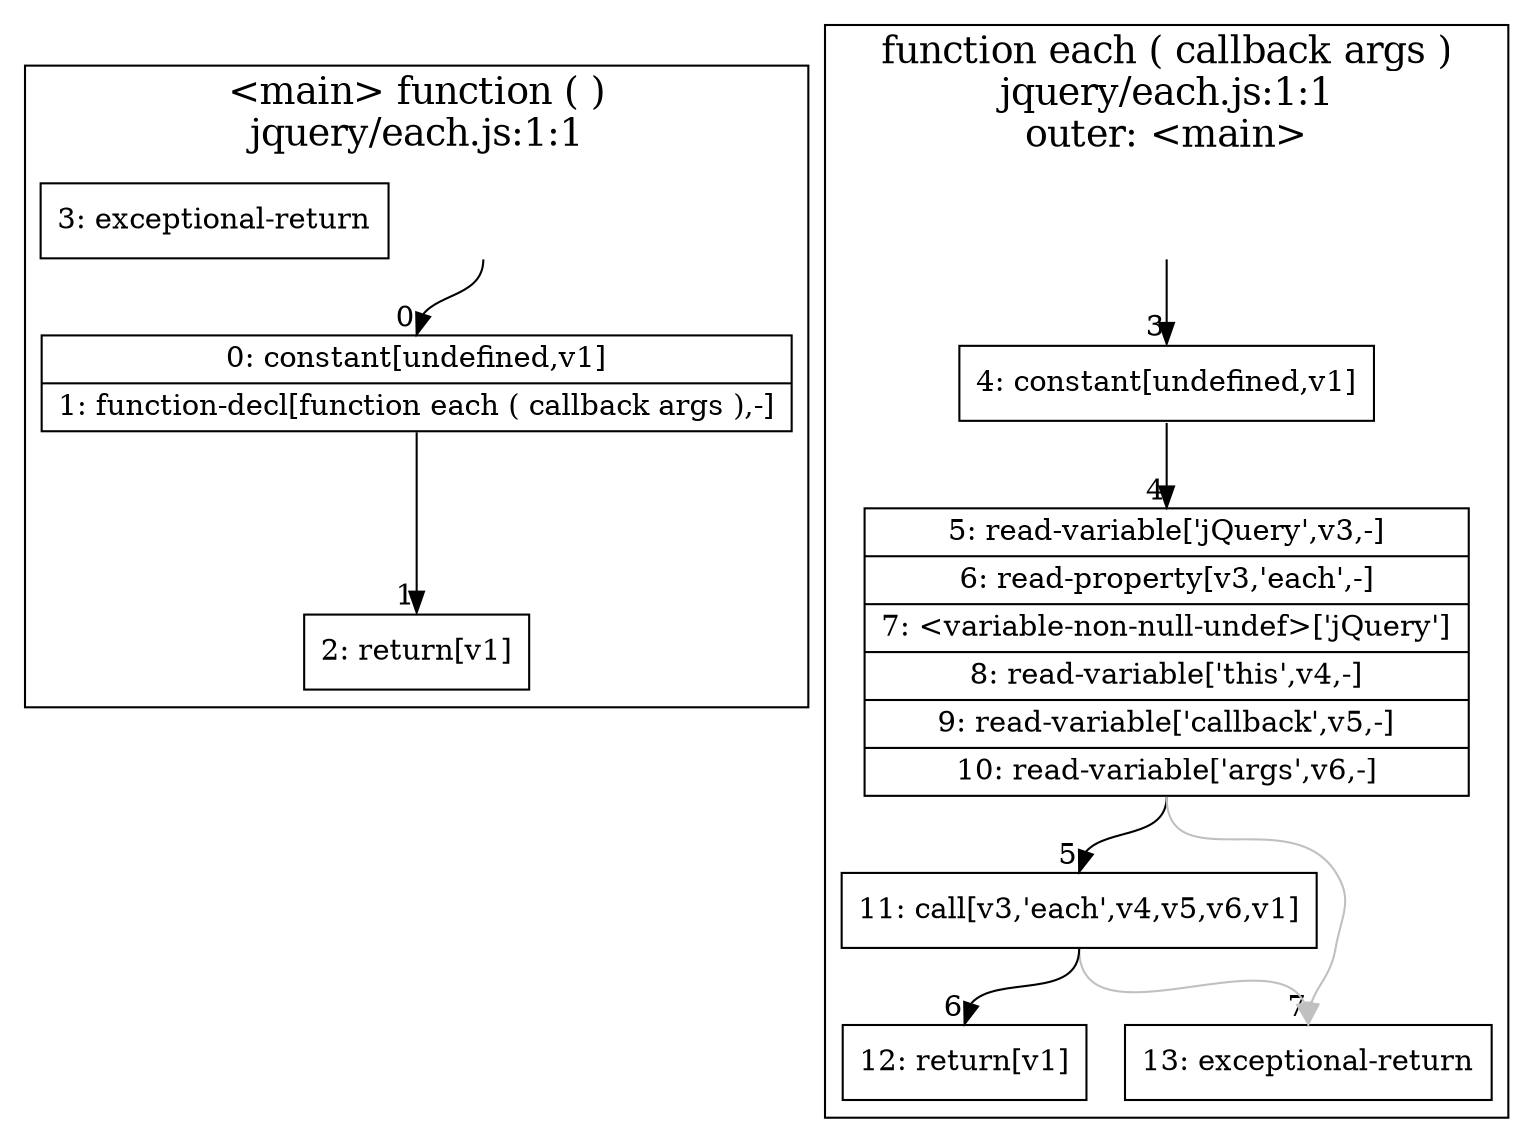 digraph {
compound=true
subgraph cluster0 {
label="<main> function ( )\njquery/each.js:1:1";
labelloc="t";
fontsize=18;
rankdir="TD"
BB_entry0[shape=none,label=""];
BB_entry0 -> BB0 [tailport=s, headport=n, headlabel="    0"]
BB0 [shape=record label="{0: constant[undefined,v1]|1: function-decl[function each ( callback args ),-]}" ] 
BB0 -> BB1 [tailport=s, headport=n, headlabel="      1"]
BB1 [shape=record label="{2: return[v1]}" ] 
BB2 [shape=record label="{3: exceptional-return}" ] 
}
subgraph cluster1 {
label="function each ( callback args )\njquery/each.js:1:1\nouter: <main>";
labelloc="t";
fontsize=18;
rankdir="TD"
BB_entry1[shape=none,label=""];
BB_entry1 -> BB3 [tailport=s, headport=n, headlabel="    3"]
BB3 [shape=record label="{4: constant[undefined,v1]}" ] 
BB3 -> BB4 [tailport=s, headport=n, headlabel="      4"]
BB4 [shape=record label="{5: read-variable['jQuery',v3,-]|6: read-property[v3,'each',-]|7: \<variable-non-null-undef\>['jQuery']|8: read-variable['this',v4,-]|9: read-variable['callback',v5,-]|10: read-variable['args',v6,-]}" ] 
BB4 -> BB5 [tailport=s, headport=n, headlabel="      5"]
BB4 -> BB7 [tailport=s, headport=n, color=gray, headlabel="      7"]
BB5 [shape=record label="{11: call[v3,'each',v4,v5,v6,v1]}" ] 
BB5 -> BB6 [tailport=s, headport=n, headlabel="      6"]
BB5 -> BB7 [tailport=s, headport=n, color=gray]
BB6 [shape=record label="{12: return[v1]}" ] 
BB7 [shape=record label="{13: exceptional-return}" ] 
}
}

